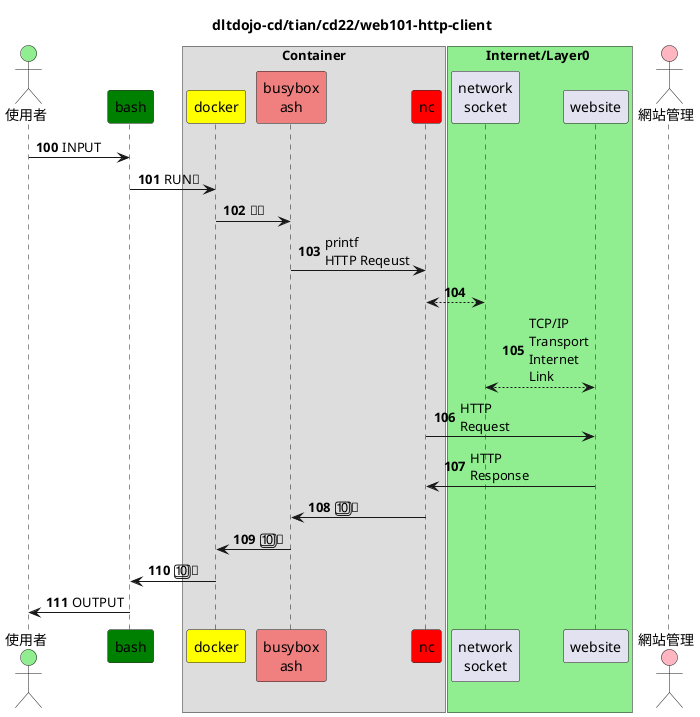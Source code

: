@startuml
title dltdojo-cd/tian/cd22/web101-http-client
actor "使用者" as User #LightGreen
participant bash #Green
box Container
participant docker #Yellow
participant "busybox\nash" as ash #LightCoral
participant nc #Red
end box
box Internet/Layer0 #LightGreen
participant "network\nsocket" as net
participant website
end box
actor "網站管理" as WebOp #LightPink
autonumber 100
User -> bash: INPUT
bash -> docker: RUN🏇
docker -> ash: 🏇🏇
ash -> nc: printf\nHTTP Reqeust
nc <--> net
net <--> website: TCP/IP\nTransport\nInternet\nLink
nc -> website: HTTP\nRequest
website -> nc: HTTP\nResponse
nc -> ash: 🔟🔡
ash -> docker: 🔟🔡
docker -> bash: 🔟🔡
bash -> User: OUTPUT
@enduml
